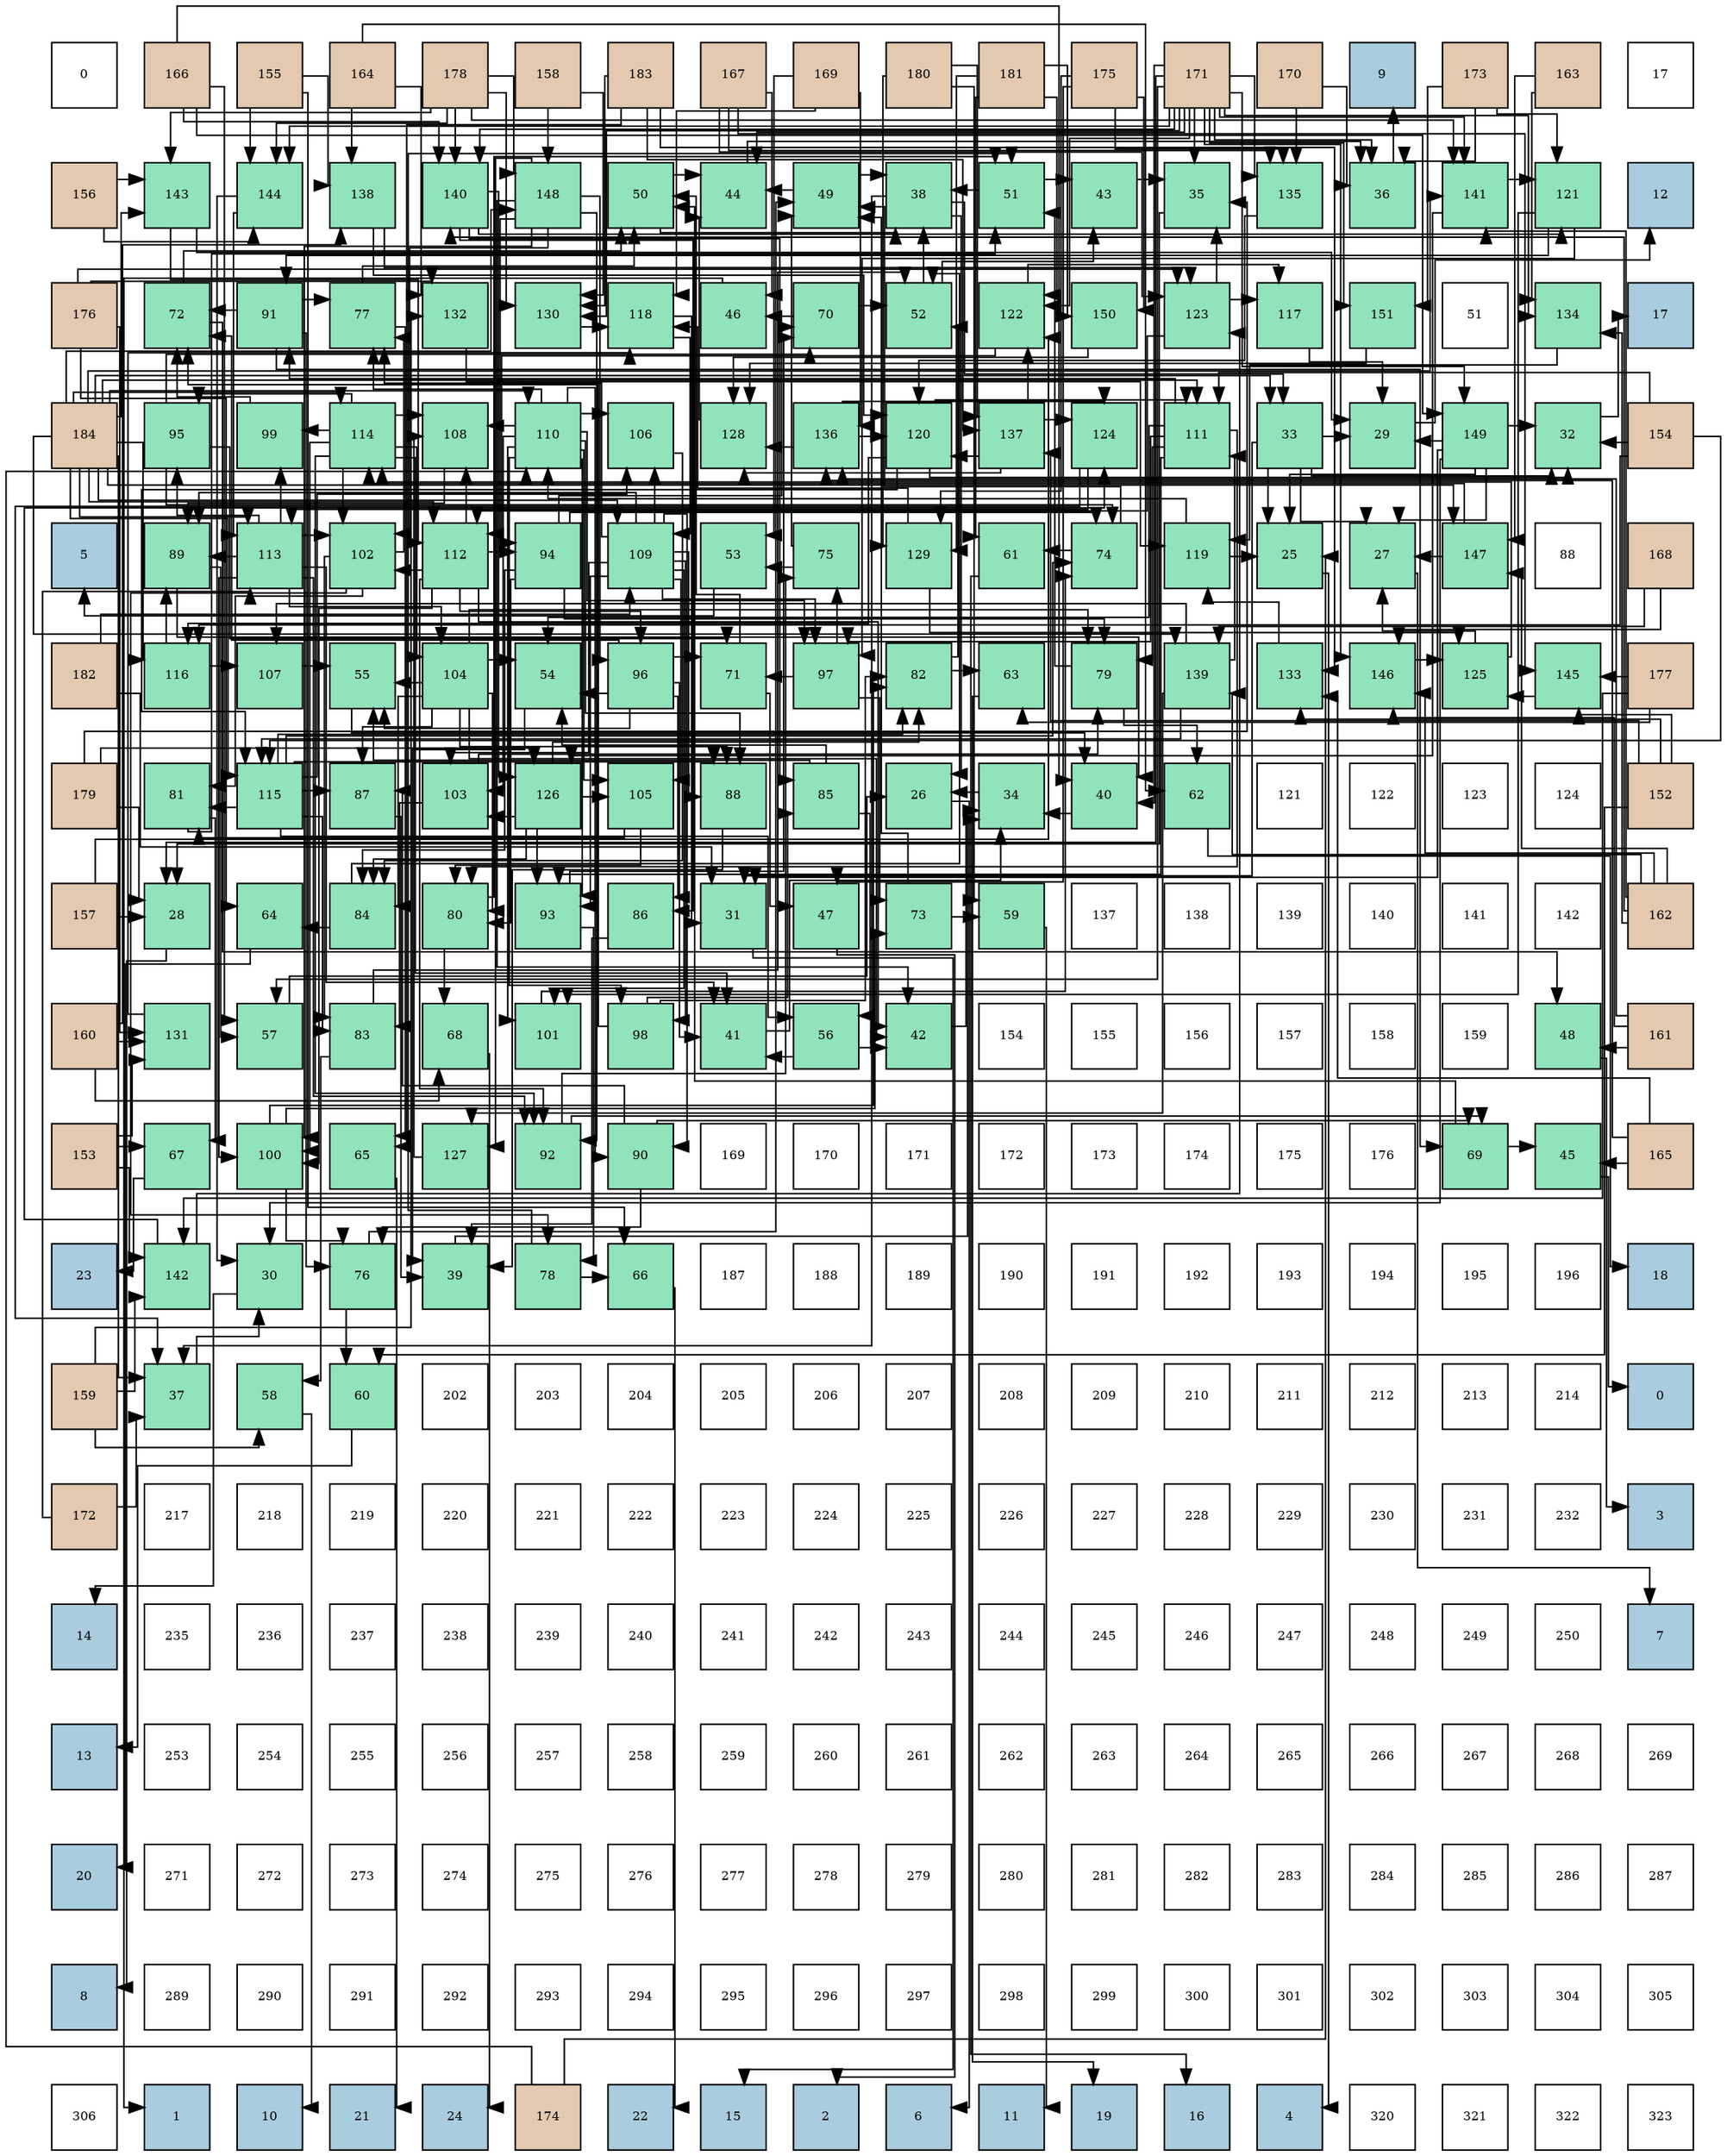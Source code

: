 digraph layout{
 rankdir=TB;
 splines=ortho;
 node [style=filled shape=square fixedsize=true width=0.6];
0[label="0", fontsize=8, fillcolor="#ffffff"];
1[label="166", fontsize=8, fillcolor="#e3c9af"];
2[label="155", fontsize=8, fillcolor="#e3c9af"];
3[label="164", fontsize=8, fillcolor="#e3c9af"];
4[label="178", fontsize=8, fillcolor="#e3c9af"];
5[label="158", fontsize=8, fillcolor="#e3c9af"];
6[label="183", fontsize=8, fillcolor="#e3c9af"];
7[label="167", fontsize=8, fillcolor="#e3c9af"];
8[label="169", fontsize=8, fillcolor="#e3c9af"];
9[label="180", fontsize=8, fillcolor="#e3c9af"];
10[label="181", fontsize=8, fillcolor="#e3c9af"];
11[label="175", fontsize=8, fillcolor="#e3c9af"];
12[label="171", fontsize=8, fillcolor="#e3c9af"];
13[label="170", fontsize=8, fillcolor="#e3c9af"];
14[label="9", fontsize=8, fillcolor="#a9ccde"];
15[label="173", fontsize=8, fillcolor="#e3c9af"];
16[label="163", fontsize=8, fillcolor="#e3c9af"];
17[label="17", fontsize=8, fillcolor="#ffffff"];
18[label="156", fontsize=8, fillcolor="#e3c9af"];
19[label="143", fontsize=8, fillcolor="#91e3bb"];
20[label="144", fontsize=8, fillcolor="#91e3bb"];
21[label="138", fontsize=8, fillcolor="#91e3bb"];
22[label="140", fontsize=8, fillcolor="#91e3bb"];
23[label="148", fontsize=8, fillcolor="#91e3bb"];
24[label="50", fontsize=8, fillcolor="#91e3bb"];
25[label="44", fontsize=8, fillcolor="#91e3bb"];
26[label="49", fontsize=8, fillcolor="#91e3bb"];
27[label="38", fontsize=8, fillcolor="#91e3bb"];
28[label="51", fontsize=8, fillcolor="#91e3bb"];
29[label="43", fontsize=8, fillcolor="#91e3bb"];
30[label="35", fontsize=8, fillcolor="#91e3bb"];
31[label="135", fontsize=8, fillcolor="#91e3bb"];
32[label="36", fontsize=8, fillcolor="#91e3bb"];
33[label="141", fontsize=8, fillcolor="#91e3bb"];
34[label="121", fontsize=8, fillcolor="#91e3bb"];
35[label="12", fontsize=8, fillcolor="#a9ccde"];
36[label="176", fontsize=8, fillcolor="#e3c9af"];
37[label="72", fontsize=8, fillcolor="#91e3bb"];
38[label="91", fontsize=8, fillcolor="#91e3bb"];
39[label="77", fontsize=8, fillcolor="#91e3bb"];
40[label="132", fontsize=8, fillcolor="#91e3bb"];
41[label="130", fontsize=8, fillcolor="#91e3bb"];
42[label="118", fontsize=8, fillcolor="#91e3bb"];
43[label="46", fontsize=8, fillcolor="#91e3bb"];
44[label="70", fontsize=8, fillcolor="#91e3bb"];
45[label="52", fontsize=8, fillcolor="#91e3bb"];
46[label="122", fontsize=8, fillcolor="#91e3bb"];
47[label="150", fontsize=8, fillcolor="#91e3bb"];
48[label="123", fontsize=8, fillcolor="#91e3bb"];
49[label="117", fontsize=8, fillcolor="#91e3bb"];
50[label="151", fontsize=8, fillcolor="#91e3bb"];
51[label="51", fontsize=8, fillcolor="#ffffff"];
52[label="134", fontsize=8, fillcolor="#91e3bb"];
53[label="17", fontsize=8, fillcolor="#a9ccde"];
54[label="184", fontsize=8, fillcolor="#e3c9af"];
55[label="95", fontsize=8, fillcolor="#91e3bb"];
56[label="99", fontsize=8, fillcolor="#91e3bb"];
57[label="114", fontsize=8, fillcolor="#91e3bb"];
58[label="108", fontsize=8, fillcolor="#91e3bb"];
59[label="110", fontsize=8, fillcolor="#91e3bb"];
60[label="106", fontsize=8, fillcolor="#91e3bb"];
61[label="128", fontsize=8, fillcolor="#91e3bb"];
62[label="136", fontsize=8, fillcolor="#91e3bb"];
63[label="120", fontsize=8, fillcolor="#91e3bb"];
64[label="137", fontsize=8, fillcolor="#91e3bb"];
65[label="124", fontsize=8, fillcolor="#91e3bb"];
66[label="111", fontsize=8, fillcolor="#91e3bb"];
67[label="33", fontsize=8, fillcolor="#91e3bb"];
68[label="29", fontsize=8, fillcolor="#91e3bb"];
69[label="149", fontsize=8, fillcolor="#91e3bb"];
70[label="32", fontsize=8, fillcolor="#91e3bb"];
71[label="154", fontsize=8, fillcolor="#e3c9af"];
72[label="5", fontsize=8, fillcolor="#a9ccde"];
73[label="89", fontsize=8, fillcolor="#91e3bb"];
74[label="113", fontsize=8, fillcolor="#91e3bb"];
75[label="102", fontsize=8, fillcolor="#91e3bb"];
76[label="112", fontsize=8, fillcolor="#91e3bb"];
77[label="94", fontsize=8, fillcolor="#91e3bb"];
78[label="109", fontsize=8, fillcolor="#91e3bb"];
79[label="53", fontsize=8, fillcolor="#91e3bb"];
80[label="75", fontsize=8, fillcolor="#91e3bb"];
81[label="129", fontsize=8, fillcolor="#91e3bb"];
82[label="61", fontsize=8, fillcolor="#91e3bb"];
83[label="74", fontsize=8, fillcolor="#91e3bb"];
84[label="119", fontsize=8, fillcolor="#91e3bb"];
85[label="25", fontsize=8, fillcolor="#91e3bb"];
86[label="27", fontsize=8, fillcolor="#91e3bb"];
87[label="147", fontsize=8, fillcolor="#91e3bb"];
88[label="88", fontsize=8, fillcolor="#ffffff"];
89[label="168", fontsize=8, fillcolor="#e3c9af"];
90[label="182", fontsize=8, fillcolor="#e3c9af"];
91[label="116", fontsize=8, fillcolor="#91e3bb"];
92[label="107", fontsize=8, fillcolor="#91e3bb"];
93[label="55", fontsize=8, fillcolor="#91e3bb"];
94[label="104", fontsize=8, fillcolor="#91e3bb"];
95[label="54", fontsize=8, fillcolor="#91e3bb"];
96[label="96", fontsize=8, fillcolor="#91e3bb"];
97[label="71", fontsize=8, fillcolor="#91e3bb"];
98[label="97", fontsize=8, fillcolor="#91e3bb"];
99[label="82", fontsize=8, fillcolor="#91e3bb"];
100[label="63", fontsize=8, fillcolor="#91e3bb"];
101[label="79", fontsize=8, fillcolor="#91e3bb"];
102[label="139", fontsize=8, fillcolor="#91e3bb"];
103[label="133", fontsize=8, fillcolor="#91e3bb"];
104[label="146", fontsize=8, fillcolor="#91e3bb"];
105[label="125", fontsize=8, fillcolor="#91e3bb"];
106[label="145", fontsize=8, fillcolor="#91e3bb"];
107[label="177", fontsize=8, fillcolor="#e3c9af"];
108[label="179", fontsize=8, fillcolor="#e3c9af"];
109[label="81", fontsize=8, fillcolor="#91e3bb"];
110[label="115", fontsize=8, fillcolor="#91e3bb"];
111[label="87", fontsize=8, fillcolor="#91e3bb"];
112[label="103", fontsize=8, fillcolor="#91e3bb"];
113[label="126", fontsize=8, fillcolor="#91e3bb"];
114[label="105", fontsize=8, fillcolor="#91e3bb"];
115[label="88", fontsize=8, fillcolor="#91e3bb"];
116[label="85", fontsize=8, fillcolor="#91e3bb"];
117[label="26", fontsize=8, fillcolor="#91e3bb"];
118[label="34", fontsize=8, fillcolor="#91e3bb"];
119[label="40", fontsize=8, fillcolor="#91e3bb"];
120[label="62", fontsize=8, fillcolor="#91e3bb"];
121[label="121", fontsize=8, fillcolor="#ffffff"];
122[label="122", fontsize=8, fillcolor="#ffffff"];
123[label="123", fontsize=8, fillcolor="#ffffff"];
124[label="124", fontsize=8, fillcolor="#ffffff"];
125[label="152", fontsize=8, fillcolor="#e3c9af"];
126[label="157", fontsize=8, fillcolor="#e3c9af"];
127[label="28", fontsize=8, fillcolor="#91e3bb"];
128[label="64", fontsize=8, fillcolor="#91e3bb"];
129[label="84", fontsize=8, fillcolor="#91e3bb"];
130[label="80", fontsize=8, fillcolor="#91e3bb"];
131[label="93", fontsize=8, fillcolor="#91e3bb"];
132[label="86", fontsize=8, fillcolor="#91e3bb"];
133[label="31", fontsize=8, fillcolor="#91e3bb"];
134[label="47", fontsize=8, fillcolor="#91e3bb"];
135[label="73", fontsize=8, fillcolor="#91e3bb"];
136[label="59", fontsize=8, fillcolor="#91e3bb"];
137[label="137", fontsize=8, fillcolor="#ffffff"];
138[label="138", fontsize=8, fillcolor="#ffffff"];
139[label="139", fontsize=8, fillcolor="#ffffff"];
140[label="140", fontsize=8, fillcolor="#ffffff"];
141[label="141", fontsize=8, fillcolor="#ffffff"];
142[label="142", fontsize=8, fillcolor="#ffffff"];
143[label="162", fontsize=8, fillcolor="#e3c9af"];
144[label="160", fontsize=8, fillcolor="#e3c9af"];
145[label="131", fontsize=8, fillcolor="#91e3bb"];
146[label="57", fontsize=8, fillcolor="#91e3bb"];
147[label="83", fontsize=8, fillcolor="#91e3bb"];
148[label="68", fontsize=8, fillcolor="#91e3bb"];
149[label="101", fontsize=8, fillcolor="#91e3bb"];
150[label="98", fontsize=8, fillcolor="#91e3bb"];
151[label="41", fontsize=8, fillcolor="#91e3bb"];
152[label="56", fontsize=8, fillcolor="#91e3bb"];
153[label="42", fontsize=8, fillcolor="#91e3bb"];
154[label="154", fontsize=8, fillcolor="#ffffff"];
155[label="155", fontsize=8, fillcolor="#ffffff"];
156[label="156", fontsize=8, fillcolor="#ffffff"];
157[label="157", fontsize=8, fillcolor="#ffffff"];
158[label="158", fontsize=8, fillcolor="#ffffff"];
159[label="159", fontsize=8, fillcolor="#ffffff"];
160[label="48", fontsize=8, fillcolor="#91e3bb"];
161[label="161", fontsize=8, fillcolor="#e3c9af"];
162[label="153", fontsize=8, fillcolor="#e3c9af"];
163[label="67", fontsize=8, fillcolor="#91e3bb"];
164[label="100", fontsize=8, fillcolor="#91e3bb"];
165[label="65", fontsize=8, fillcolor="#91e3bb"];
166[label="127", fontsize=8, fillcolor="#91e3bb"];
167[label="92", fontsize=8, fillcolor="#91e3bb"];
168[label="90", fontsize=8, fillcolor="#91e3bb"];
169[label="169", fontsize=8, fillcolor="#ffffff"];
170[label="170", fontsize=8, fillcolor="#ffffff"];
171[label="171", fontsize=8, fillcolor="#ffffff"];
172[label="172", fontsize=8, fillcolor="#ffffff"];
173[label="173", fontsize=8, fillcolor="#ffffff"];
174[label="174", fontsize=8, fillcolor="#ffffff"];
175[label="175", fontsize=8, fillcolor="#ffffff"];
176[label="176", fontsize=8, fillcolor="#ffffff"];
177[label="69", fontsize=8, fillcolor="#91e3bb"];
178[label="45", fontsize=8, fillcolor="#91e3bb"];
179[label="165", fontsize=8, fillcolor="#e3c9af"];
180[label="23", fontsize=8, fillcolor="#a9ccde"];
181[label="142", fontsize=8, fillcolor="#91e3bb"];
182[label="30", fontsize=8, fillcolor="#91e3bb"];
183[label="76", fontsize=8, fillcolor="#91e3bb"];
184[label="39", fontsize=8, fillcolor="#91e3bb"];
185[label="78", fontsize=8, fillcolor="#91e3bb"];
186[label="66", fontsize=8, fillcolor="#91e3bb"];
187[label="187", fontsize=8, fillcolor="#ffffff"];
188[label="188", fontsize=8, fillcolor="#ffffff"];
189[label="189", fontsize=8, fillcolor="#ffffff"];
190[label="190", fontsize=8, fillcolor="#ffffff"];
191[label="191", fontsize=8, fillcolor="#ffffff"];
192[label="192", fontsize=8, fillcolor="#ffffff"];
193[label="193", fontsize=8, fillcolor="#ffffff"];
194[label="194", fontsize=8, fillcolor="#ffffff"];
195[label="195", fontsize=8, fillcolor="#ffffff"];
196[label="196", fontsize=8, fillcolor="#ffffff"];
197[label="18", fontsize=8, fillcolor="#a9ccde"];
198[label="159", fontsize=8, fillcolor="#e3c9af"];
199[label="37", fontsize=8, fillcolor="#91e3bb"];
200[label="58", fontsize=8, fillcolor="#91e3bb"];
201[label="60", fontsize=8, fillcolor="#91e3bb"];
202[label="202", fontsize=8, fillcolor="#ffffff"];
203[label="203", fontsize=8, fillcolor="#ffffff"];
204[label="204", fontsize=8, fillcolor="#ffffff"];
205[label="205", fontsize=8, fillcolor="#ffffff"];
206[label="206", fontsize=8, fillcolor="#ffffff"];
207[label="207", fontsize=8, fillcolor="#ffffff"];
208[label="208", fontsize=8, fillcolor="#ffffff"];
209[label="209", fontsize=8, fillcolor="#ffffff"];
210[label="210", fontsize=8, fillcolor="#ffffff"];
211[label="211", fontsize=8, fillcolor="#ffffff"];
212[label="212", fontsize=8, fillcolor="#ffffff"];
213[label="213", fontsize=8, fillcolor="#ffffff"];
214[label="214", fontsize=8, fillcolor="#ffffff"];
215[label="0", fontsize=8, fillcolor="#a9ccde"];
216[label="172", fontsize=8, fillcolor="#e3c9af"];
217[label="217", fontsize=8, fillcolor="#ffffff"];
218[label="218", fontsize=8, fillcolor="#ffffff"];
219[label="219", fontsize=8, fillcolor="#ffffff"];
220[label="220", fontsize=8, fillcolor="#ffffff"];
221[label="221", fontsize=8, fillcolor="#ffffff"];
222[label="222", fontsize=8, fillcolor="#ffffff"];
223[label="223", fontsize=8, fillcolor="#ffffff"];
224[label="224", fontsize=8, fillcolor="#ffffff"];
225[label="225", fontsize=8, fillcolor="#ffffff"];
226[label="226", fontsize=8, fillcolor="#ffffff"];
227[label="227", fontsize=8, fillcolor="#ffffff"];
228[label="228", fontsize=8, fillcolor="#ffffff"];
229[label="229", fontsize=8, fillcolor="#ffffff"];
230[label="230", fontsize=8, fillcolor="#ffffff"];
231[label="231", fontsize=8, fillcolor="#ffffff"];
232[label="232", fontsize=8, fillcolor="#ffffff"];
233[label="3", fontsize=8, fillcolor="#a9ccde"];
234[label="14", fontsize=8, fillcolor="#a9ccde"];
235[label="235", fontsize=8, fillcolor="#ffffff"];
236[label="236", fontsize=8, fillcolor="#ffffff"];
237[label="237", fontsize=8, fillcolor="#ffffff"];
238[label="238", fontsize=8, fillcolor="#ffffff"];
239[label="239", fontsize=8, fillcolor="#ffffff"];
240[label="240", fontsize=8, fillcolor="#ffffff"];
241[label="241", fontsize=8, fillcolor="#ffffff"];
242[label="242", fontsize=8, fillcolor="#ffffff"];
243[label="243", fontsize=8, fillcolor="#ffffff"];
244[label="244", fontsize=8, fillcolor="#ffffff"];
245[label="245", fontsize=8, fillcolor="#ffffff"];
246[label="246", fontsize=8, fillcolor="#ffffff"];
247[label="247", fontsize=8, fillcolor="#ffffff"];
248[label="248", fontsize=8, fillcolor="#ffffff"];
249[label="249", fontsize=8, fillcolor="#ffffff"];
250[label="250", fontsize=8, fillcolor="#ffffff"];
251[label="7", fontsize=8, fillcolor="#a9ccde"];
252[label="13", fontsize=8, fillcolor="#a9ccde"];
253[label="253", fontsize=8, fillcolor="#ffffff"];
254[label="254", fontsize=8, fillcolor="#ffffff"];
255[label="255", fontsize=8, fillcolor="#ffffff"];
256[label="256", fontsize=8, fillcolor="#ffffff"];
257[label="257", fontsize=8, fillcolor="#ffffff"];
258[label="258", fontsize=8, fillcolor="#ffffff"];
259[label="259", fontsize=8, fillcolor="#ffffff"];
260[label="260", fontsize=8, fillcolor="#ffffff"];
261[label="261", fontsize=8, fillcolor="#ffffff"];
262[label="262", fontsize=8, fillcolor="#ffffff"];
263[label="263", fontsize=8, fillcolor="#ffffff"];
264[label="264", fontsize=8, fillcolor="#ffffff"];
265[label="265", fontsize=8, fillcolor="#ffffff"];
266[label="266", fontsize=8, fillcolor="#ffffff"];
267[label="267", fontsize=8, fillcolor="#ffffff"];
268[label="268", fontsize=8, fillcolor="#ffffff"];
269[label="269", fontsize=8, fillcolor="#ffffff"];
270[label="20", fontsize=8, fillcolor="#a9ccde"];
271[label="271", fontsize=8, fillcolor="#ffffff"];
272[label="272", fontsize=8, fillcolor="#ffffff"];
273[label="273", fontsize=8, fillcolor="#ffffff"];
274[label="274", fontsize=8, fillcolor="#ffffff"];
275[label="275", fontsize=8, fillcolor="#ffffff"];
276[label="276", fontsize=8, fillcolor="#ffffff"];
277[label="277", fontsize=8, fillcolor="#ffffff"];
278[label="278", fontsize=8, fillcolor="#ffffff"];
279[label="279", fontsize=8, fillcolor="#ffffff"];
280[label="280", fontsize=8, fillcolor="#ffffff"];
281[label="281", fontsize=8, fillcolor="#ffffff"];
282[label="282", fontsize=8, fillcolor="#ffffff"];
283[label="283", fontsize=8, fillcolor="#ffffff"];
284[label="284", fontsize=8, fillcolor="#ffffff"];
285[label="285", fontsize=8, fillcolor="#ffffff"];
286[label="286", fontsize=8, fillcolor="#ffffff"];
287[label="287", fontsize=8, fillcolor="#ffffff"];
288[label="8", fontsize=8, fillcolor="#a9ccde"];
289[label="289", fontsize=8, fillcolor="#ffffff"];
290[label="290", fontsize=8, fillcolor="#ffffff"];
291[label="291", fontsize=8, fillcolor="#ffffff"];
292[label="292", fontsize=8, fillcolor="#ffffff"];
293[label="293", fontsize=8, fillcolor="#ffffff"];
294[label="294", fontsize=8, fillcolor="#ffffff"];
295[label="295", fontsize=8, fillcolor="#ffffff"];
296[label="296", fontsize=8, fillcolor="#ffffff"];
297[label="297", fontsize=8, fillcolor="#ffffff"];
298[label="298", fontsize=8, fillcolor="#ffffff"];
299[label="299", fontsize=8, fillcolor="#ffffff"];
300[label="300", fontsize=8, fillcolor="#ffffff"];
301[label="301", fontsize=8, fillcolor="#ffffff"];
302[label="302", fontsize=8, fillcolor="#ffffff"];
303[label="303", fontsize=8, fillcolor="#ffffff"];
304[label="304", fontsize=8, fillcolor="#ffffff"];
305[label="305", fontsize=8, fillcolor="#ffffff"];
306[label="306", fontsize=8, fillcolor="#ffffff"];
307[label="1", fontsize=8, fillcolor="#a9ccde"];
308[label="10", fontsize=8, fillcolor="#a9ccde"];
309[label="21", fontsize=8, fillcolor="#a9ccde"];
310[label="24", fontsize=8, fillcolor="#a9ccde"];
311[label="174", fontsize=8, fillcolor="#e3c9af"];
312[label="22", fontsize=8, fillcolor="#a9ccde"];
313[label="15", fontsize=8, fillcolor="#a9ccde"];
314[label="2", fontsize=8, fillcolor="#a9ccde"];
315[label="6", fontsize=8, fillcolor="#a9ccde"];
316[label="11", fontsize=8, fillcolor="#a9ccde"];
317[label="19", fontsize=8, fillcolor="#a9ccde"];
318[label="16", fontsize=8, fillcolor="#a9ccde"];
319[label="4", fontsize=8, fillcolor="#a9ccde"];
320[label="320", fontsize=8, fillcolor="#ffffff"];
321[label="321", fontsize=8, fillcolor="#ffffff"];
322[label="322", fontsize=8, fillcolor="#ffffff"];
323[label="323", fontsize=8, fillcolor="#ffffff"];
edge [constraint=false, style=vis];85 -> 319;
117 -> 315;
86 -> 251;
127 -> 288;
68 -> 35;
182 -> 234;
133 -> 313;
70 -> 53;
67 -> 85;
67 -> 86;
67 -> 68;
67 -> 133;
67 -> 70;
118 -> 117;
30 -> 127;
32 -> 14;
199 -> 182;
27 -> 117;
27 -> 67;
27 -> 199;
184 -> 118;
119 -> 118;
151 -> 118;
153 -> 118;
29 -> 30;
25 -> 32;
178 -> 215;
43 -> 307;
134 -> 314;
160 -> 233;
26 -> 27;
26 -> 25;
24 -> 27;
24 -> 25;
28 -> 27;
28 -> 29;
45 -> 27;
45 -> 29;
79 -> 72;
95 -> 184;
93 -> 119;
152 -> 151;
152 -> 153;
146 -> 117;
200 -> 308;
136 -> 316;
201 -> 252;
82 -> 318;
120 -> 197;
100 -> 317;
128 -> 270;
165 -> 309;
186 -> 312;
163 -> 180;
148 -> 310;
177 -> 178;
177 -> 24;
44 -> 43;
44 -> 45;
97 -> 134;
97 -> 24;
37 -> 160;
37 -> 24;
135 -> 26;
135 -> 136;
83 -> 26;
83 -> 82;
80 -> 26;
80 -> 79;
183 -> 26;
183 -> 201;
39 -> 24;
39 -> 165;
185 -> 28;
185 -> 186;
101 -> 28;
101 -> 120;
130 -> 28;
130 -> 148;
109 -> 28;
109 -> 163;
99 -> 45;
99 -> 100;
147 -> 45;
147 -> 200;
129 -> 45;
129 -> 128;
116 -> 95;
116 -> 93;
116 -> 152;
132 -> 184;
111 -> 184;
115 -> 184;
73 -> 119;
73 -> 146;
168 -> 177;
168 -> 183;
168 -> 111;
38 -> 177;
38 -> 37;
38 -> 183;
38 -> 39;
167 -> 177;
167 -> 80;
131 -> 44;
131 -> 185;
77 -> 44;
77 -> 83;
77 -> 101;
77 -> 130;
77 -> 129;
55 -> 44;
55 -> 97;
55 -> 83;
96 -> 151;
96 -> 95;
96 -> 93;
96 -> 97;
96 -> 37;
96 -> 132;
98 -> 97;
98 -> 135;
98 -> 80;
150 -> 37;
150 -> 99;
150 -> 116;
56 -> 37;
164 -> 135;
164 -> 183;
164 -> 99;
149 -> 83;
75 -> 39;
75 -> 185;
75 -> 109;
75 -> 147;
112 -> 101;
112 -> 147;
94 -> 153;
94 -> 95;
94 -> 93;
94 -> 101;
94 -> 130;
94 -> 129;
94 -> 111;
94 -> 115;
114 -> 130;
114 -> 109;
60 -> 129;
92 -> 93;
58 -> 73;
78 -> 39;
78 -> 115;
78 -> 73;
78 -> 168;
78 -> 131;
78 -> 98;
78 -> 150;
78 -> 149;
78 -> 112;
78 -> 114;
78 -> 60;
59 -> 39;
59 -> 115;
59 -> 168;
59 -> 131;
59 -> 98;
59 -> 150;
59 -> 149;
59 -> 112;
59 -> 114;
59 -> 60;
59 -> 58;
66 -> 95;
66 -> 101;
66 -> 130;
66 -> 38;
66 -> 131;
66 -> 98;
76 -> 153;
76 -> 167;
76 -> 77;
76 -> 96;
76 -> 164;
76 -> 75;
76 -> 58;
74 -> 151;
74 -> 73;
74 -> 167;
74 -> 55;
74 -> 56;
74 -> 164;
74 -> 75;
74 -> 94;
57 -> 151;
57 -> 167;
57 -> 55;
57 -> 56;
57 -> 164;
57 -> 75;
57 -> 94;
57 -> 58;
110 -> 152;
110 -> 83;
110 -> 109;
110 -> 99;
110 -> 147;
110 -> 111;
110 -> 115;
110 -> 60;
91 -> 73;
91 -> 92;
49 -> 68;
42 -> 133;
42 -> 78;
84 -> 85;
84 -> 59;
63 -> 70;
63 -> 66;
63 -> 110;
63 -> 91;
34 -> 38;
34 -> 98;
34 -> 149;
46 -> 76;
46 -> 49;
48 -> 30;
48 -> 76;
48 -> 49;
65 -> 199;
65 -> 74;
105 -> 86;
105 -> 57;
113 -> 99;
113 -> 129;
113 -> 131;
113 -> 112;
113 -> 114;
166 -> 58;
61 -> 25;
81 -> 42;
81 -> 105;
41 -> 42;
145 -> 42;
40 -> 84;
103 -> 84;
52 -> 84;
31 -> 63;
62 -> 63;
62 -> 65;
62 -> 61;
64 -> 63;
64 -> 46;
64 -> 65;
64 -> 61;
21 -> 63;
21 -> 48;
102 -> 92;
102 -> 66;
102 -> 110;
102 -> 166;
22 -> 116;
22 -> 132;
22 -> 34;
22 -> 113;
33 -> 34;
33 -> 113;
181 -> 48;
181 -> 65;
19 -> 68;
19 -> 76;
20 -> 182;
20 -> 74;
106 -> 105;
104 -> 105;
87 -> 86;
87 -> 57;
23 -> 153;
23 -> 167;
23 -> 77;
23 -> 96;
23 -> 164;
23 -> 75;
23 -> 166;
69 -> 85;
69 -> 86;
69 -> 68;
69 -> 182;
69 -> 133;
69 -> 70;
47 -> 61;
50 -> 61;
125 -> 201;
125 -> 103;
125 -> 64;
125 -> 106;
162 -> 163;
162 -> 145;
162 -> 181;
71 -> 70;
71 -> 66;
71 -> 110;
71 -> 91;
2 -> 186;
2 -> 21;
2 -> 20;
18 -> 19;
18 -> 20;
126 -> 127;
126 -> 46;
5 -> 41;
5 -> 23;
198 -> 200;
198 -> 40;
198 -> 181;
144 -> 148;
144 -> 145;
144 -> 21;
161 -> 160;
161 -> 62;
161 -> 104;
143 -> 52;
143 -> 102;
143 -> 22;
143 -> 33;
143 -> 104;
143 -> 87;
16 -> 52;
16 -> 87;
3 -> 120;
3 -> 40;
3 -> 21;
179 -> 178;
179 -> 103;
179 -> 62;
1 -> 119;
1 -> 146;
1 -> 22;
1 -> 69;
7 -> 43;
7 -> 48;
7 -> 31;
7 -> 106;
89 -> 102;
89 -> 104;
8 -> 79;
8 -> 42;
8 -> 62;
13 -> 32;
13 -> 31;
12 -> 127;
12 -> 30;
12 -> 32;
12 -> 119;
12 -> 25;
12 -> 146;
12 -> 46;
12 -> 41;
12 -> 52;
12 -> 31;
12 -> 22;
12 -> 33;
12 -> 20;
12 -> 104;
12 -> 69;
12 -> 50;
216 -> 199;
216 -> 74;
15 -> 32;
15 -> 34;
15 -> 50;
311 -> 85;
311 -> 59;
11 -> 134;
11 -> 81;
11 -> 31;
11 -> 47;
36 -> 128;
36 -> 48;
36 -> 145;
36 -> 40;
107 -> 100;
107 -> 181;
107 -> 106;
4 -> 41;
4 -> 22;
4 -> 33;
4 -> 19;
4 -> 20;
4 -> 23;
108 -> 127;
108 -> 30;
108 -> 113;
9 -> 136;
9 -> 81;
9 -> 64;
10 -> 82;
10 -> 46;
10 -> 81;
10 -> 47;
90 -> 133;
90 -> 78;
6 -> 165;
6 -> 41;
6 -> 103;
6 -> 64;
54 -> 67;
54 -> 199;
54 -> 78;
54 -> 59;
54 -> 66;
54 -> 76;
54 -> 74;
54 -> 57;
54 -> 110;
54 -> 91;
54 -> 102;
54 -> 33;
54 -> 19;
54 -> 87;
54 -> 23;
edge [constraint=true, style=invis];
0 -> 18 -> 36 -> 54 -> 72 -> 90 -> 108 -> 126 -> 144 -> 162 -> 180 -> 198 -> 216 -> 234 -> 252 -> 270 -> 288 -> 306;
1 -> 19 -> 37 -> 55 -> 73 -> 91 -> 109 -> 127 -> 145 -> 163 -> 181 -> 199 -> 217 -> 235 -> 253 -> 271 -> 289 -> 307;
2 -> 20 -> 38 -> 56 -> 74 -> 92 -> 110 -> 128 -> 146 -> 164 -> 182 -> 200 -> 218 -> 236 -> 254 -> 272 -> 290 -> 308;
3 -> 21 -> 39 -> 57 -> 75 -> 93 -> 111 -> 129 -> 147 -> 165 -> 183 -> 201 -> 219 -> 237 -> 255 -> 273 -> 291 -> 309;
4 -> 22 -> 40 -> 58 -> 76 -> 94 -> 112 -> 130 -> 148 -> 166 -> 184 -> 202 -> 220 -> 238 -> 256 -> 274 -> 292 -> 310;
5 -> 23 -> 41 -> 59 -> 77 -> 95 -> 113 -> 131 -> 149 -> 167 -> 185 -> 203 -> 221 -> 239 -> 257 -> 275 -> 293 -> 311;
6 -> 24 -> 42 -> 60 -> 78 -> 96 -> 114 -> 132 -> 150 -> 168 -> 186 -> 204 -> 222 -> 240 -> 258 -> 276 -> 294 -> 312;
7 -> 25 -> 43 -> 61 -> 79 -> 97 -> 115 -> 133 -> 151 -> 169 -> 187 -> 205 -> 223 -> 241 -> 259 -> 277 -> 295 -> 313;
8 -> 26 -> 44 -> 62 -> 80 -> 98 -> 116 -> 134 -> 152 -> 170 -> 188 -> 206 -> 224 -> 242 -> 260 -> 278 -> 296 -> 314;
9 -> 27 -> 45 -> 63 -> 81 -> 99 -> 117 -> 135 -> 153 -> 171 -> 189 -> 207 -> 225 -> 243 -> 261 -> 279 -> 297 -> 315;
10 -> 28 -> 46 -> 64 -> 82 -> 100 -> 118 -> 136 -> 154 -> 172 -> 190 -> 208 -> 226 -> 244 -> 262 -> 280 -> 298 -> 316;
11 -> 29 -> 47 -> 65 -> 83 -> 101 -> 119 -> 137 -> 155 -> 173 -> 191 -> 209 -> 227 -> 245 -> 263 -> 281 -> 299 -> 317;
12 -> 30 -> 48 -> 66 -> 84 -> 102 -> 120 -> 138 -> 156 -> 174 -> 192 -> 210 -> 228 -> 246 -> 264 -> 282 -> 300 -> 318;
13 -> 31 -> 49 -> 67 -> 85 -> 103 -> 121 -> 139 -> 157 -> 175 -> 193 -> 211 -> 229 -> 247 -> 265 -> 283 -> 301 -> 319;
14 -> 32 -> 50 -> 68 -> 86 -> 104 -> 122 -> 140 -> 158 -> 176 -> 194 -> 212 -> 230 -> 248 -> 266 -> 284 -> 302 -> 320;
15 -> 33 -> 51 -> 69 -> 87 -> 105 -> 123 -> 141 -> 159 -> 177 -> 195 -> 213 -> 231 -> 249 -> 267 -> 285 -> 303 -> 321;
16 -> 34 -> 52 -> 70 -> 88 -> 106 -> 124 -> 142 -> 160 -> 178 -> 196 -> 214 -> 232 -> 250 -> 268 -> 286 -> 304 -> 322;
17 -> 35 -> 53 -> 71 -> 89 -> 107 -> 125 -> 143 -> 161 -> 179 -> 197 -> 215 -> 233 -> 251 -> 269 -> 287 -> 305 -> 323;
rank = same {0 -> 1 -> 2 -> 3 -> 4 -> 5 -> 6 -> 7 -> 8 -> 9 -> 10 -> 11 -> 12 -> 13 -> 14 -> 15 -> 16 -> 17};
rank = same {18 -> 19 -> 20 -> 21 -> 22 -> 23 -> 24 -> 25 -> 26 -> 27 -> 28 -> 29 -> 30 -> 31 -> 32 -> 33 -> 34 -> 35};
rank = same {36 -> 37 -> 38 -> 39 -> 40 -> 41 -> 42 -> 43 -> 44 -> 45 -> 46 -> 47 -> 48 -> 49 -> 50 -> 51 -> 52 -> 53};
rank = same {54 -> 55 -> 56 -> 57 -> 58 -> 59 -> 60 -> 61 -> 62 -> 63 -> 64 -> 65 -> 66 -> 67 -> 68 -> 69 -> 70 -> 71};
rank = same {72 -> 73 -> 74 -> 75 -> 76 -> 77 -> 78 -> 79 -> 80 -> 81 -> 82 -> 83 -> 84 -> 85 -> 86 -> 87 -> 88 -> 89};
rank = same {90 -> 91 -> 92 -> 93 -> 94 -> 95 -> 96 -> 97 -> 98 -> 99 -> 100 -> 101 -> 102 -> 103 -> 104 -> 105 -> 106 -> 107};
rank = same {108 -> 109 -> 110 -> 111 -> 112 -> 113 -> 114 -> 115 -> 116 -> 117 -> 118 -> 119 -> 120 -> 121 -> 122 -> 123 -> 124 -> 125};
rank = same {126 -> 127 -> 128 -> 129 -> 130 -> 131 -> 132 -> 133 -> 134 -> 135 -> 136 -> 137 -> 138 -> 139 -> 140 -> 141 -> 142 -> 143};
rank = same {144 -> 145 -> 146 -> 147 -> 148 -> 149 -> 150 -> 151 -> 152 -> 153 -> 154 -> 155 -> 156 -> 157 -> 158 -> 159 -> 160 -> 161};
rank = same {162 -> 163 -> 164 -> 165 -> 166 -> 167 -> 168 -> 169 -> 170 -> 171 -> 172 -> 173 -> 174 -> 175 -> 176 -> 177 -> 178 -> 179};
rank = same {180 -> 181 -> 182 -> 183 -> 184 -> 185 -> 186 -> 187 -> 188 -> 189 -> 190 -> 191 -> 192 -> 193 -> 194 -> 195 -> 196 -> 197};
rank = same {198 -> 199 -> 200 -> 201 -> 202 -> 203 -> 204 -> 205 -> 206 -> 207 -> 208 -> 209 -> 210 -> 211 -> 212 -> 213 -> 214 -> 215};
rank = same {216 -> 217 -> 218 -> 219 -> 220 -> 221 -> 222 -> 223 -> 224 -> 225 -> 226 -> 227 -> 228 -> 229 -> 230 -> 231 -> 232 -> 233};
rank = same {234 -> 235 -> 236 -> 237 -> 238 -> 239 -> 240 -> 241 -> 242 -> 243 -> 244 -> 245 -> 246 -> 247 -> 248 -> 249 -> 250 -> 251};
rank = same {252 -> 253 -> 254 -> 255 -> 256 -> 257 -> 258 -> 259 -> 260 -> 261 -> 262 -> 263 -> 264 -> 265 -> 266 -> 267 -> 268 -> 269};
rank = same {270 -> 271 -> 272 -> 273 -> 274 -> 275 -> 276 -> 277 -> 278 -> 279 -> 280 -> 281 -> 282 -> 283 -> 284 -> 285 -> 286 -> 287};
rank = same {288 -> 289 -> 290 -> 291 -> 292 -> 293 -> 294 -> 295 -> 296 -> 297 -> 298 -> 299 -> 300 -> 301 -> 302 -> 303 -> 304 -> 305};
rank = same {306 -> 307 -> 308 -> 309 -> 310 -> 311 -> 312 -> 313 -> 314 -> 315 -> 316 -> 317 -> 318 -> 319 -> 320 -> 321 -> 322 -> 323};
}